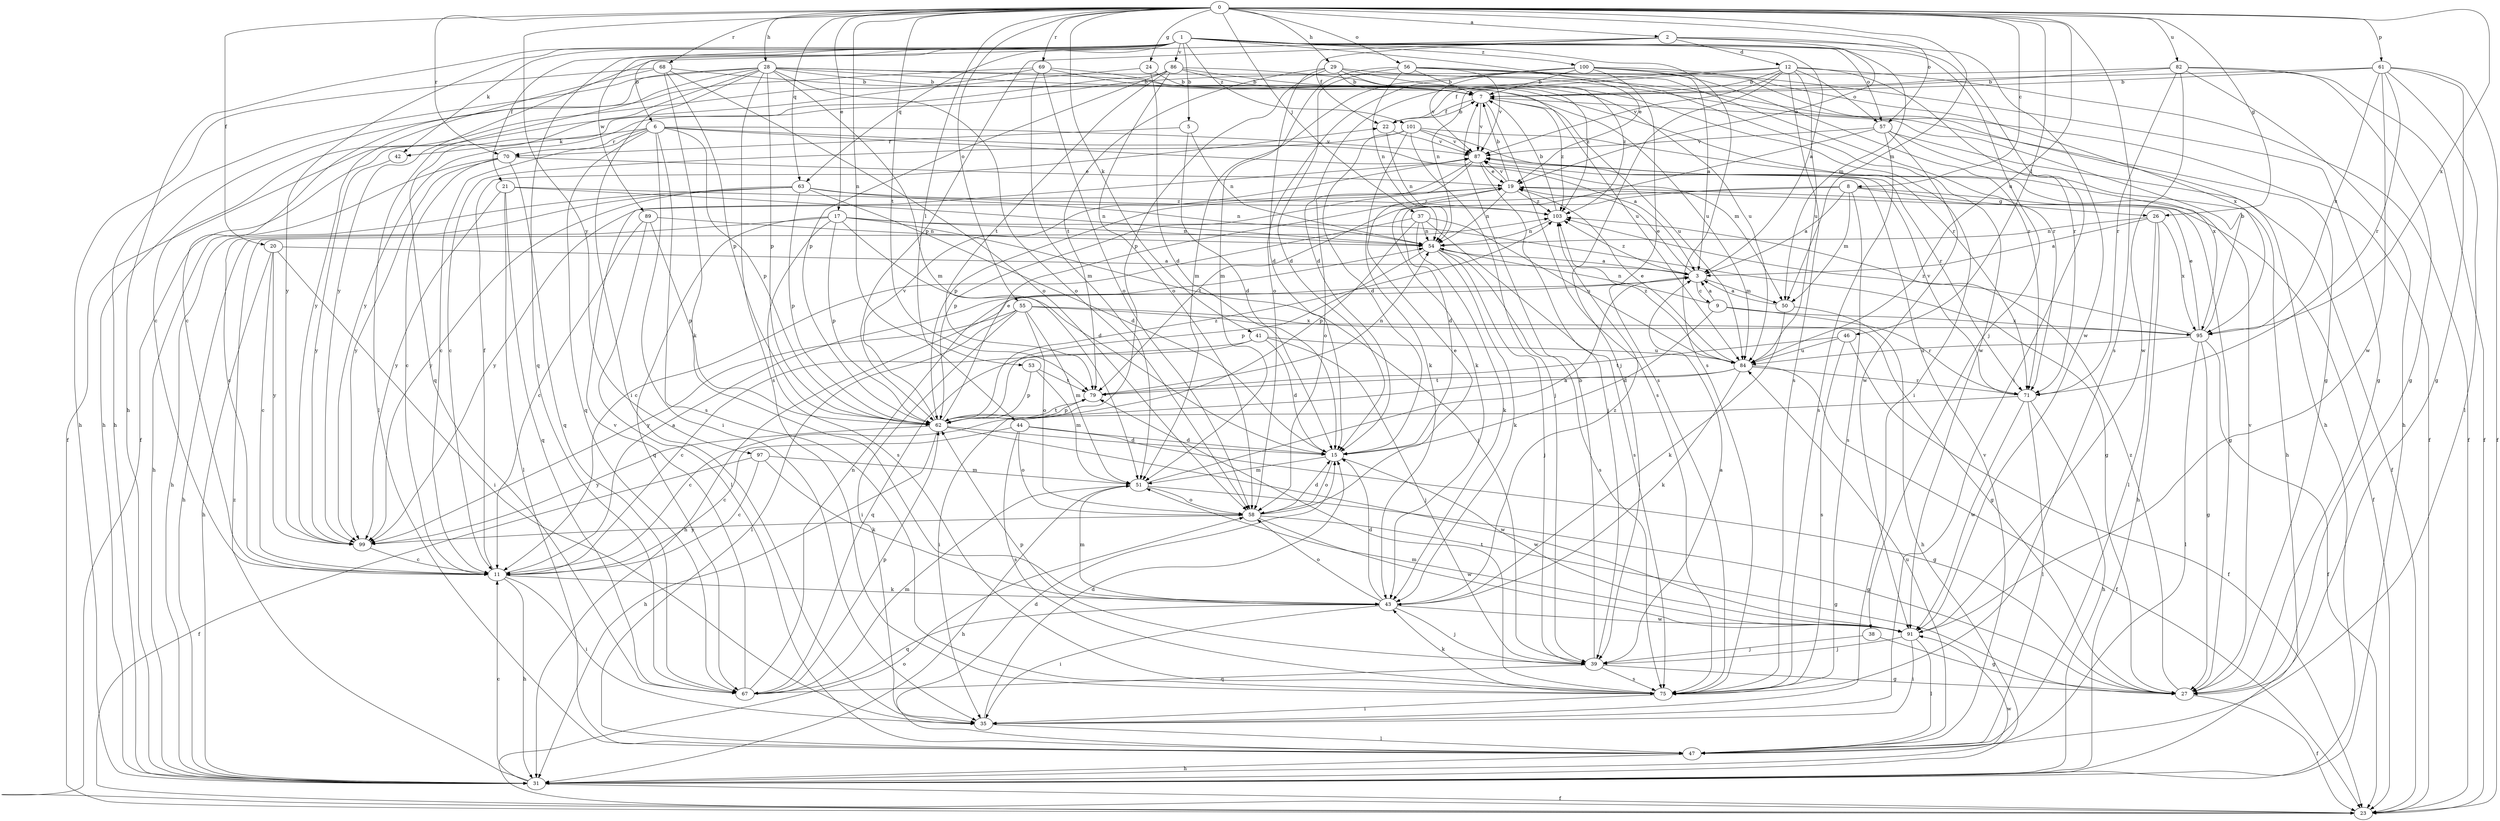 strict digraph  {
0;
1;
2;
3;
5;
6;
7;
8;
9;
11;
12;
15;
17;
19;
20;
21;
22;
23;
24;
26;
27;
28;
29;
31;
35;
37;
38;
39;
41;
42;
43;
44;
46;
47;
50;
51;
53;
54;
55;
56;
57;
58;
61;
62;
63;
67;
68;
69;
70;
71;
75;
79;
82;
84;
86;
87;
89;
91;
95;
97;
99;
100;
101;
103;
0 -> 2  [label=a];
0 -> 8  [label=c];
0 -> 17  [label=e];
0 -> 20  [label=f];
0 -> 24  [label=g];
0 -> 26  [label=g];
0 -> 28  [label=h];
0 -> 29  [label=h];
0 -> 37  [label=j];
0 -> 41  [label=k];
0 -> 44  [label=l];
0 -> 46  [label=l];
0 -> 50  [label=m];
0 -> 53  [label=n];
0 -> 55  [label=o];
0 -> 56  [label=o];
0 -> 57  [label=o];
0 -> 61  [label=p];
0 -> 63  [label=q];
0 -> 68  [label=r];
0 -> 69  [label=r];
0 -> 70  [label=r];
0 -> 75  [label=s];
0 -> 79  [label=t];
0 -> 82  [label=u];
0 -> 84  [label=u];
0 -> 95  [label=x];
0 -> 97  [label=y];
1 -> 3  [label=a];
1 -> 5  [label=b];
1 -> 6  [label=b];
1 -> 19  [label=e];
1 -> 21  [label=f];
1 -> 31  [label=h];
1 -> 38  [label=j];
1 -> 42  [label=k];
1 -> 50  [label=m];
1 -> 57  [label=o];
1 -> 63  [label=q];
1 -> 67  [label=q];
1 -> 75  [label=s];
1 -> 86  [label=v];
1 -> 89  [label=w];
1 -> 99  [label=y];
1 -> 100  [label=z];
1 -> 101  [label=z];
2 -> 12  [label=d];
2 -> 19  [label=e];
2 -> 22  [label=f];
2 -> 35  [label=i];
2 -> 62  [label=p];
2 -> 91  [label=w];
2 -> 99  [label=y];
3 -> 9  [label=c];
3 -> 19  [label=e];
3 -> 31  [label=h];
3 -> 50  [label=m];
3 -> 103  [label=z];
5 -> 15  [label=d];
5 -> 54  [label=n];
5 -> 70  [label=r];
6 -> 3  [label=a];
6 -> 11  [label=c];
6 -> 35  [label=i];
6 -> 42  [label=k];
6 -> 50  [label=m];
6 -> 62  [label=p];
6 -> 67  [label=q];
6 -> 70  [label=r];
6 -> 75  [label=s];
6 -> 87  [label=v];
7 -> 22  [label=f];
7 -> 75  [label=s];
7 -> 84  [label=u];
7 -> 87  [label=v];
7 -> 103  [label=z];
8 -> 3  [label=a];
8 -> 15  [label=d];
8 -> 26  [label=g];
8 -> 27  [label=g];
8 -> 50  [label=m];
8 -> 75  [label=s];
8 -> 79  [label=t];
9 -> 3  [label=a];
9 -> 15  [label=d];
9 -> 54  [label=n];
9 -> 71  [label=r];
9 -> 95  [label=x];
11 -> 3  [label=a];
11 -> 22  [label=f];
11 -> 31  [label=h];
11 -> 35  [label=i];
11 -> 43  [label=k];
12 -> 7  [label=b];
12 -> 22  [label=f];
12 -> 23  [label=f];
12 -> 39  [label=j];
12 -> 54  [label=n];
12 -> 57  [label=o];
12 -> 71  [label=r];
12 -> 75  [label=s];
12 -> 84  [label=u];
12 -> 87  [label=v];
15 -> 51  [label=m];
15 -> 58  [label=o];
15 -> 91  [label=w];
17 -> 15  [label=d];
17 -> 27  [label=g];
17 -> 31  [label=h];
17 -> 39  [label=j];
17 -> 54  [label=n];
17 -> 62  [label=p];
17 -> 67  [label=q];
17 -> 75  [label=s];
19 -> 7  [label=b];
19 -> 23  [label=f];
19 -> 54  [label=n];
19 -> 62  [label=p];
19 -> 87  [label=v];
19 -> 99  [label=y];
19 -> 103  [label=z];
20 -> 3  [label=a];
20 -> 11  [label=c];
20 -> 31  [label=h];
20 -> 35  [label=i];
20 -> 99  [label=y];
21 -> 47  [label=l];
21 -> 54  [label=n];
21 -> 67  [label=q];
21 -> 99  [label=y];
21 -> 103  [label=z];
22 -> 7  [label=b];
22 -> 54  [label=n];
22 -> 87  [label=v];
23 -> 58  [label=o];
24 -> 7  [label=b];
24 -> 15  [label=d];
24 -> 23  [label=f];
26 -> 3  [label=a];
26 -> 31  [label=h];
26 -> 47  [label=l];
26 -> 54  [label=n];
26 -> 95  [label=x];
27 -> 23  [label=f];
27 -> 87  [label=v];
27 -> 103  [label=z];
28 -> 7  [label=b];
28 -> 11  [label=c];
28 -> 27  [label=g];
28 -> 31  [label=h];
28 -> 35  [label=i];
28 -> 47  [label=l];
28 -> 51  [label=m];
28 -> 58  [label=o];
28 -> 62  [label=p];
28 -> 67  [label=q];
28 -> 71  [label=r];
28 -> 75  [label=s];
28 -> 84  [label=u];
29 -> 7  [label=b];
29 -> 15  [label=d];
29 -> 31  [label=h];
29 -> 35  [label=i];
29 -> 62  [label=p];
29 -> 79  [label=t];
29 -> 103  [label=z];
31 -> 11  [label=c];
31 -> 23  [label=f];
31 -> 91  [label=w];
31 -> 103  [label=z];
35 -> 15  [label=d];
35 -> 47  [label=l];
37 -> 11  [label=c];
37 -> 43  [label=k];
37 -> 54  [label=n];
37 -> 62  [label=p];
37 -> 75  [label=s];
37 -> 84  [label=u];
38 -> 27  [label=g];
38 -> 39  [label=j];
39 -> 3  [label=a];
39 -> 7  [label=b];
39 -> 27  [label=g];
39 -> 62  [label=p];
39 -> 67  [label=q];
39 -> 75  [label=s];
41 -> 11  [label=c];
41 -> 15  [label=d];
41 -> 39  [label=j];
41 -> 67  [label=q];
41 -> 84  [label=u];
42 -> 99  [label=y];
43 -> 15  [label=d];
43 -> 35  [label=i];
43 -> 39  [label=j];
43 -> 51  [label=m];
43 -> 58  [label=o];
43 -> 67  [label=q];
43 -> 91  [label=w];
43 -> 103  [label=z];
44 -> 11  [label=c];
44 -> 15  [label=d];
44 -> 27  [label=g];
44 -> 58  [label=o];
44 -> 75  [label=s];
46 -> 23  [label=f];
46 -> 75  [label=s];
46 -> 79  [label=t];
46 -> 84  [label=u];
47 -> 15  [label=d];
47 -> 31  [label=h];
47 -> 84  [label=u];
47 -> 87  [label=v];
50 -> 3  [label=a];
50 -> 31  [label=h];
50 -> 43  [label=k];
51 -> 3  [label=a];
51 -> 27  [label=g];
51 -> 31  [label=h];
51 -> 58  [label=o];
53 -> 51  [label=m];
53 -> 62  [label=p];
53 -> 79  [label=t];
54 -> 3  [label=a];
54 -> 39  [label=j];
54 -> 43  [label=k];
54 -> 62  [label=p];
54 -> 75  [label=s];
55 -> 27  [label=g];
55 -> 35  [label=i];
55 -> 47  [label=l];
55 -> 51  [label=m];
55 -> 58  [label=o];
55 -> 95  [label=x];
55 -> 99  [label=y];
56 -> 7  [label=b];
56 -> 15  [label=d];
56 -> 23  [label=f];
56 -> 51  [label=m];
56 -> 54  [label=n];
56 -> 71  [label=r];
56 -> 87  [label=v];
56 -> 91  [label=w];
57 -> 23  [label=f];
57 -> 31  [label=h];
57 -> 43  [label=k];
57 -> 75  [label=s];
57 -> 87  [label=v];
57 -> 91  [label=w];
58 -> 15  [label=d];
58 -> 19  [label=e];
58 -> 27  [label=g];
58 -> 91  [label=w];
58 -> 99  [label=y];
61 -> 7  [label=b];
61 -> 15  [label=d];
61 -> 23  [label=f];
61 -> 27  [label=g];
61 -> 47  [label=l];
61 -> 71  [label=r];
61 -> 91  [label=w];
61 -> 95  [label=x];
62 -> 15  [label=d];
62 -> 19  [label=e];
62 -> 31  [label=h];
62 -> 79  [label=t];
62 -> 87  [label=v];
62 -> 91  [label=w];
62 -> 99  [label=y];
62 -> 103  [label=z];
63 -> 11  [label=c];
63 -> 15  [label=d];
63 -> 31  [label=h];
63 -> 54  [label=n];
63 -> 62  [label=p];
63 -> 99  [label=y];
63 -> 103  [label=z];
67 -> 51  [label=m];
67 -> 54  [label=n];
67 -> 62  [label=p];
67 -> 87  [label=v];
68 -> 7  [label=b];
68 -> 31  [label=h];
68 -> 43  [label=k];
68 -> 58  [label=o];
68 -> 62  [label=p];
68 -> 99  [label=y];
69 -> 7  [label=b];
69 -> 11  [label=c];
69 -> 31  [label=h];
69 -> 51  [label=m];
69 -> 58  [label=o];
69 -> 84  [label=u];
70 -> 11  [label=c];
70 -> 19  [label=e];
70 -> 31  [label=h];
70 -> 67  [label=q];
70 -> 99  [label=y];
71 -> 11  [label=c];
71 -> 31  [label=h];
71 -> 47  [label=l];
71 -> 87  [label=v];
71 -> 91  [label=w];
75 -> 35  [label=i];
75 -> 43  [label=k];
75 -> 79  [label=t];
79 -> 54  [label=n];
79 -> 62  [label=p];
82 -> 7  [label=b];
82 -> 23  [label=f];
82 -> 27  [label=g];
82 -> 31  [label=h];
82 -> 71  [label=r];
82 -> 91  [label=w];
82 -> 99  [label=y];
84 -> 19  [label=e];
84 -> 23  [label=f];
84 -> 35  [label=i];
84 -> 43  [label=k];
84 -> 71  [label=r];
84 -> 79  [label=t];
84 -> 103  [label=z];
86 -> 7  [label=b];
86 -> 23  [label=f];
86 -> 58  [label=o];
86 -> 62  [label=p];
86 -> 79  [label=t];
86 -> 84  [label=u];
86 -> 103  [label=z];
87 -> 19  [label=e];
87 -> 39  [label=j];
87 -> 58  [label=o];
87 -> 62  [label=p];
89 -> 11  [label=c];
89 -> 47  [label=l];
89 -> 54  [label=n];
89 -> 62  [label=p];
91 -> 35  [label=i];
91 -> 39  [label=j];
91 -> 47  [label=l];
91 -> 51  [label=m];
95 -> 7  [label=b];
95 -> 19  [label=e];
95 -> 23  [label=f];
95 -> 27  [label=g];
95 -> 47  [label=l];
95 -> 84  [label=u];
95 -> 103  [label=z];
97 -> 11  [label=c];
97 -> 23  [label=f];
97 -> 43  [label=k];
97 -> 51  [label=m];
99 -> 11  [label=c];
100 -> 3  [label=a];
100 -> 7  [label=b];
100 -> 27  [label=g];
100 -> 51  [label=m];
100 -> 58  [label=o];
100 -> 71  [label=r];
100 -> 75  [label=s];
100 -> 87  [label=v];
100 -> 95  [label=x];
101 -> 11  [label=c];
101 -> 15  [label=d];
101 -> 39  [label=j];
101 -> 43  [label=k];
101 -> 71  [label=r];
101 -> 87  [label=v];
101 -> 95  [label=x];
103 -> 7  [label=b];
103 -> 54  [label=n];
}
